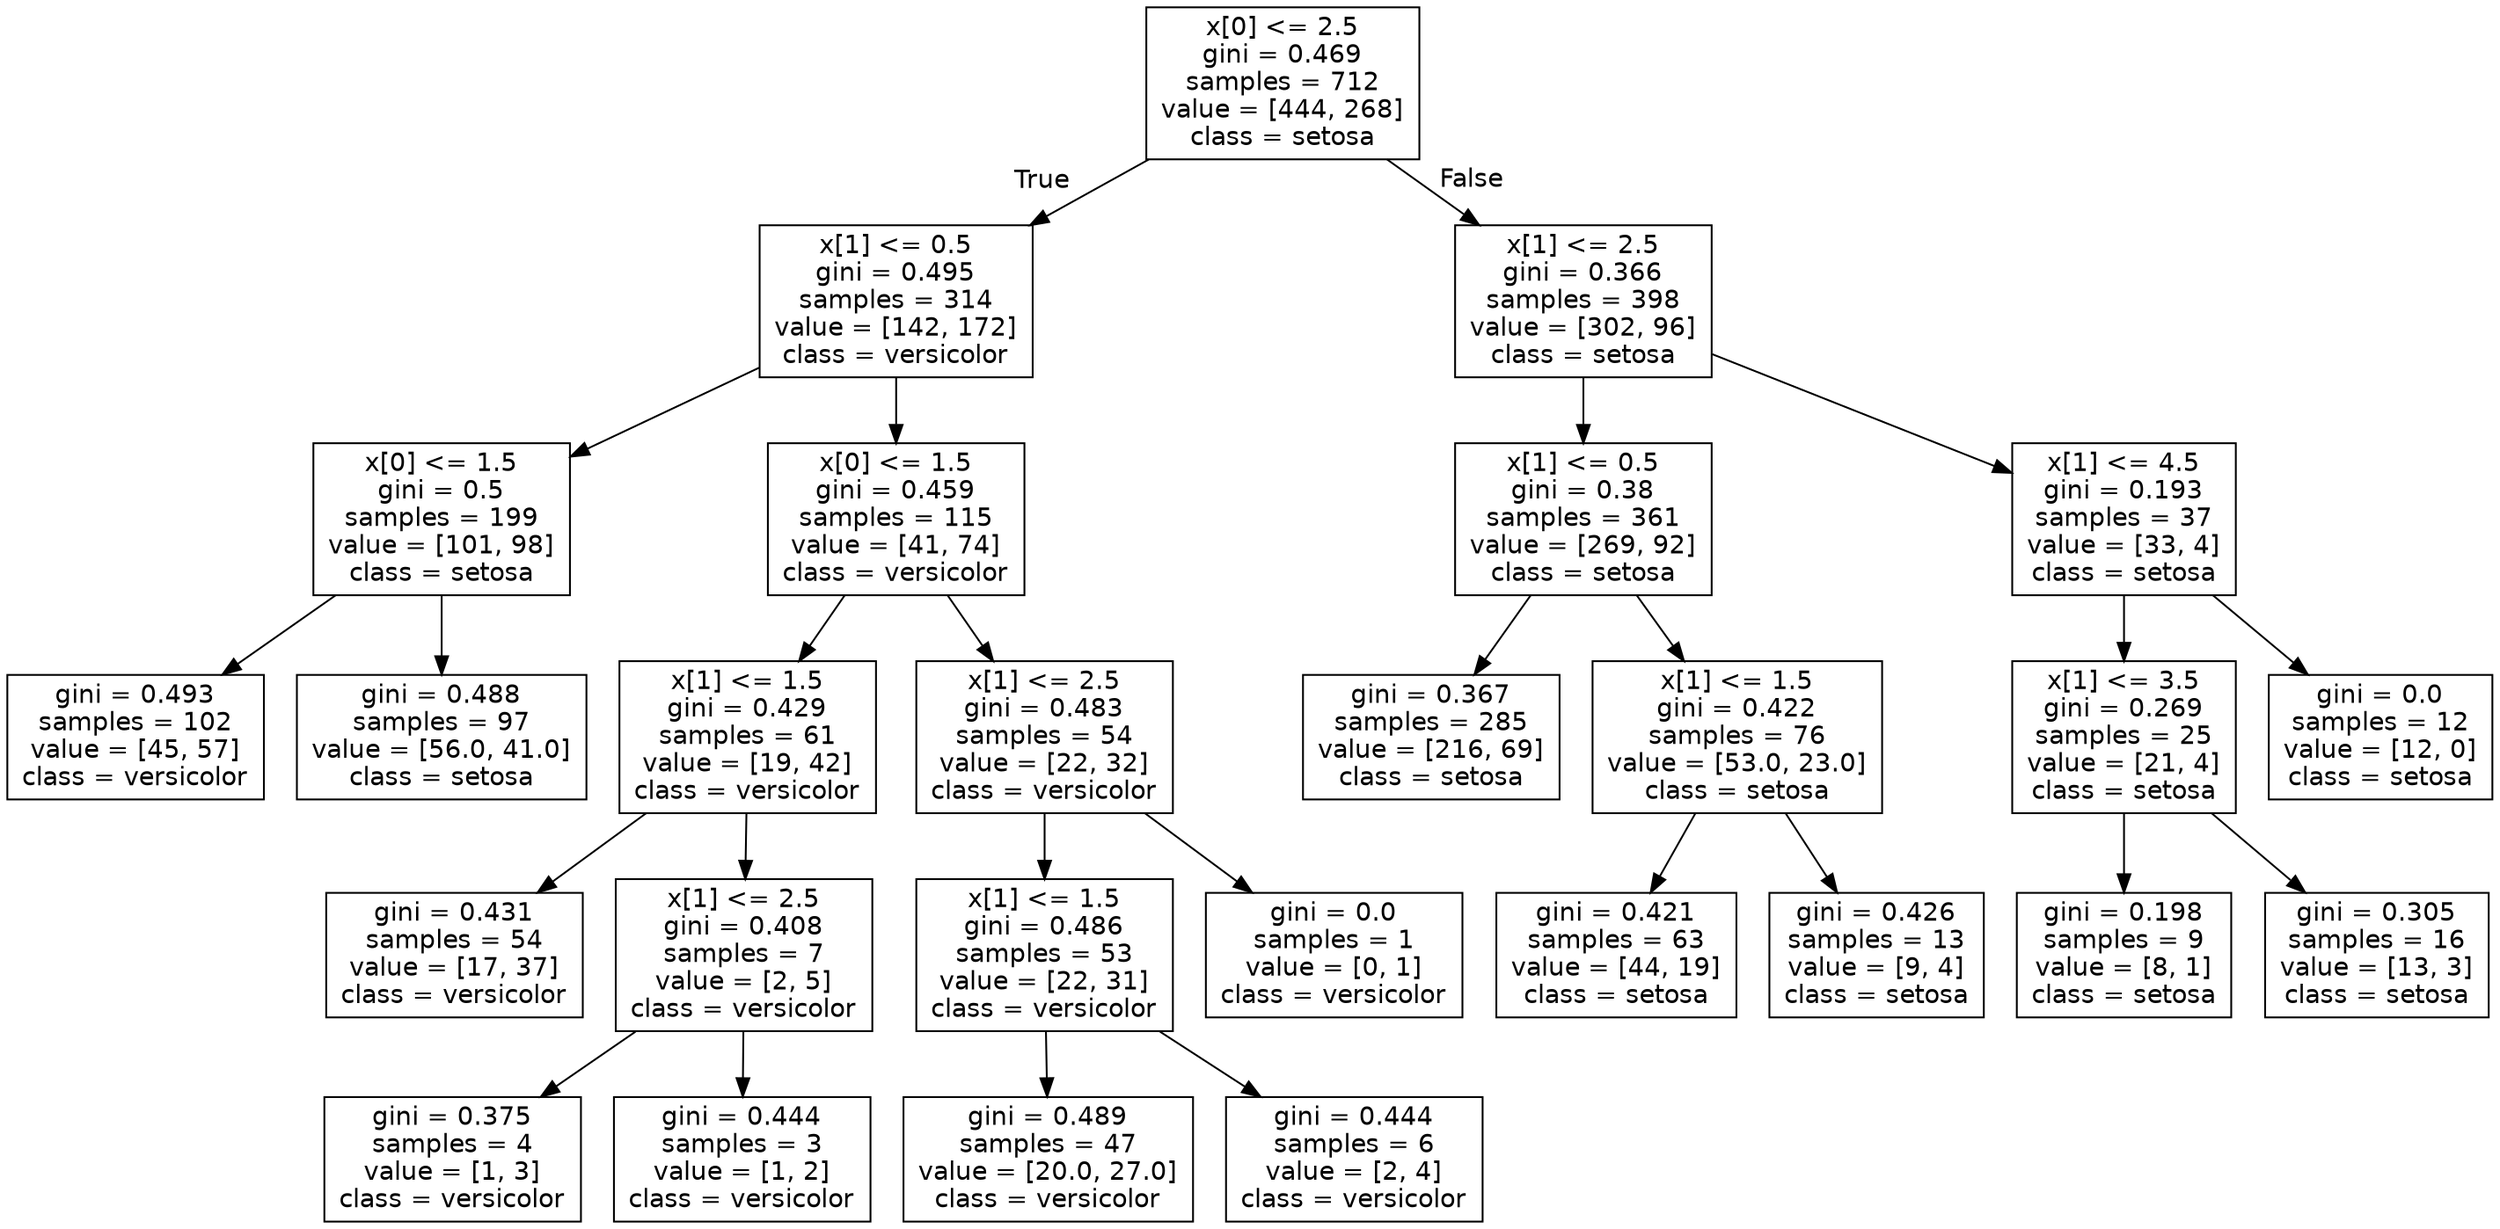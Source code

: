 digraph Tree {
node [shape=box, fontname="helvetica"] ;
edge [fontname="helvetica"] ;
0 [label="x[0] <= 2.5\ngini = 0.469\nsamples = 712\nvalue = [444, 268]\nclass = setosa"] ;
1 [label="x[1] <= 0.5\ngini = 0.495\nsamples = 314\nvalue = [142, 172]\nclass = versicolor"] ;
0 -> 1 [labeldistance=2.5, labelangle=45, headlabel="True"] ;
2 [label="x[0] <= 1.5\ngini = 0.5\nsamples = 199\nvalue = [101, 98]\nclass = setosa"] ;
1 -> 2 ;
3 [label="gini = 0.493\nsamples = 102\nvalue = [45, 57]\nclass = versicolor"] ;
2 -> 3 ;
4 [label="gini = 0.488\nsamples = 97\nvalue = [56.0, 41.0]\nclass = setosa"] ;
2 -> 4 ;
5 [label="x[0] <= 1.5\ngini = 0.459\nsamples = 115\nvalue = [41, 74]\nclass = versicolor"] ;
1 -> 5 ;
6 [label="x[1] <= 1.5\ngini = 0.429\nsamples = 61\nvalue = [19, 42]\nclass = versicolor"] ;
5 -> 6 ;
7 [label="gini = 0.431\nsamples = 54\nvalue = [17, 37]\nclass = versicolor"] ;
6 -> 7 ;
8 [label="x[1] <= 2.5\ngini = 0.408\nsamples = 7\nvalue = [2, 5]\nclass = versicolor"] ;
6 -> 8 ;
9 [label="gini = 0.375\nsamples = 4\nvalue = [1, 3]\nclass = versicolor"] ;
8 -> 9 ;
10 [label="gini = 0.444\nsamples = 3\nvalue = [1, 2]\nclass = versicolor"] ;
8 -> 10 ;
11 [label="x[1] <= 2.5\ngini = 0.483\nsamples = 54\nvalue = [22, 32]\nclass = versicolor"] ;
5 -> 11 ;
12 [label="x[1] <= 1.5\ngini = 0.486\nsamples = 53\nvalue = [22, 31]\nclass = versicolor"] ;
11 -> 12 ;
13 [label="gini = 0.489\nsamples = 47\nvalue = [20.0, 27.0]\nclass = versicolor"] ;
12 -> 13 ;
14 [label="gini = 0.444\nsamples = 6\nvalue = [2, 4]\nclass = versicolor"] ;
12 -> 14 ;
15 [label="gini = 0.0\nsamples = 1\nvalue = [0, 1]\nclass = versicolor"] ;
11 -> 15 ;
16 [label="x[1] <= 2.5\ngini = 0.366\nsamples = 398\nvalue = [302, 96]\nclass = setosa"] ;
0 -> 16 [labeldistance=2.5, labelangle=-45, headlabel="False"] ;
17 [label="x[1] <= 0.5\ngini = 0.38\nsamples = 361\nvalue = [269, 92]\nclass = setosa"] ;
16 -> 17 ;
18 [label="gini = 0.367\nsamples = 285\nvalue = [216, 69]\nclass = setosa"] ;
17 -> 18 ;
19 [label="x[1] <= 1.5\ngini = 0.422\nsamples = 76\nvalue = [53.0, 23.0]\nclass = setosa"] ;
17 -> 19 ;
20 [label="gini = 0.421\nsamples = 63\nvalue = [44, 19]\nclass = setosa"] ;
19 -> 20 ;
21 [label="gini = 0.426\nsamples = 13\nvalue = [9, 4]\nclass = setosa"] ;
19 -> 21 ;
22 [label="x[1] <= 4.5\ngini = 0.193\nsamples = 37\nvalue = [33, 4]\nclass = setosa"] ;
16 -> 22 ;
23 [label="x[1] <= 3.5\ngini = 0.269\nsamples = 25\nvalue = [21, 4]\nclass = setosa"] ;
22 -> 23 ;
24 [label="gini = 0.198\nsamples = 9\nvalue = [8, 1]\nclass = setosa"] ;
23 -> 24 ;
25 [label="gini = 0.305\nsamples = 16\nvalue = [13, 3]\nclass = setosa"] ;
23 -> 25 ;
26 [label="gini = 0.0\nsamples = 12\nvalue = [12, 0]\nclass = setosa"] ;
22 -> 26 ;
}